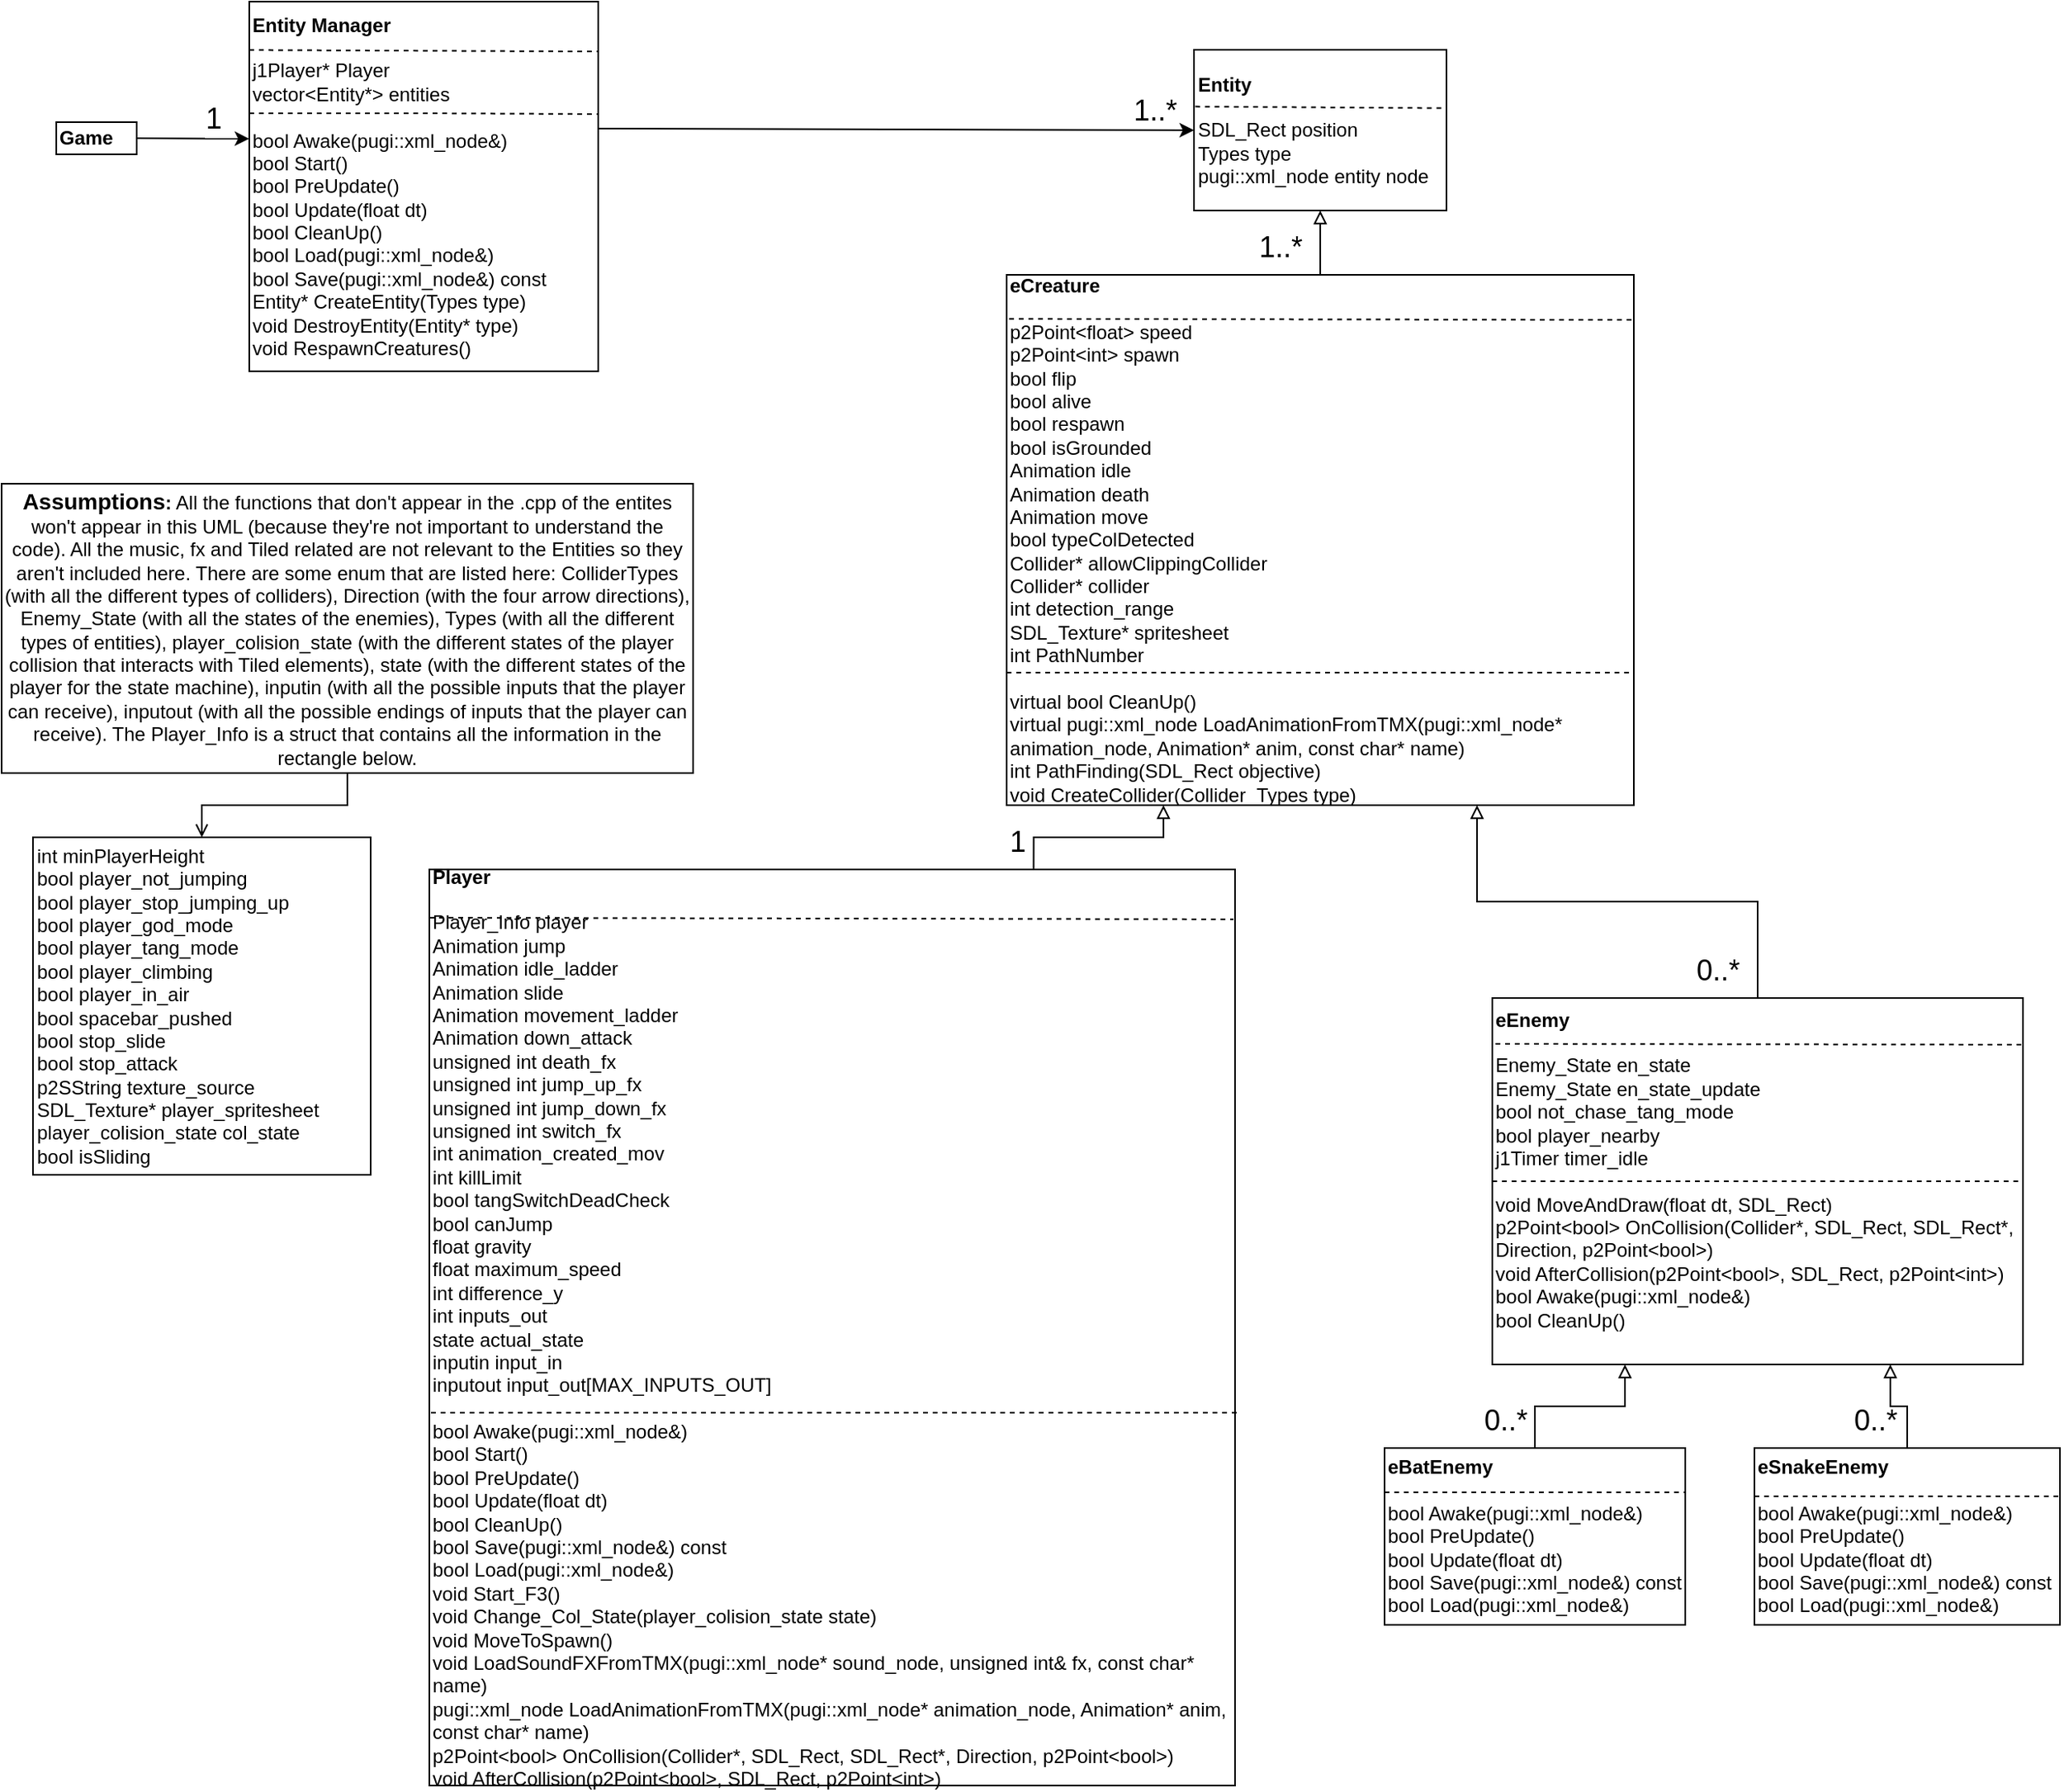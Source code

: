 <mxfile version="12.3.3" type="github" pages="1">
  <diagram id="gZ7agWHSoL8UKrhHpvLS" name="Page-1">
    <mxGraphModel dx="716" dy="400" grid="1" gridSize="10" guides="1" tooltips="1" connect="1" arrows="1" fold="1" page="1" pageScale="1" pageWidth="827" pageHeight="1169" math="0" shadow="0">
      <root>
        <mxCell id="0"/>
        <mxCell id="1" parent="0"/>
        <mxCell id="xtf1Rv8BG_9pq7aAkzBv-1" value="&lt;b&gt;Game&lt;/b&gt;" style="rounded=0;whiteSpace=wrap;html=1;align=left;" parent="1" vertex="1">
          <mxGeometry x="74" y="115" width="50" height="20" as="geometry"/>
        </mxCell>
        <mxCell id="xtf1Rv8BG_9pq7aAkzBv-2" value="&lt;b&gt;Entity Manager&lt;br&gt;&lt;/b&gt;&lt;br&gt;j1Player* Player&lt;br&gt;vector&amp;lt;Entity*&amp;gt; entities&lt;br&gt;&lt;br&gt;&lt;div&gt;bool Awake(pugi::xml_node&amp;amp;)&lt;/div&gt;&lt;div&gt;&lt;span&gt;bool Start()&lt;/span&gt;&lt;br&gt;&lt;/div&gt;&lt;div&gt;&lt;span&gt;bool PreUpdate()&lt;/span&gt;&lt;br&gt;&lt;/div&gt;&lt;div&gt;&lt;span&gt;bool Update(float dt)&lt;/span&gt;&lt;br&gt;&lt;/div&gt;&lt;div&gt;&lt;span&gt;bool CleanUp()&lt;/span&gt;&lt;br&gt;&lt;/div&gt;&lt;div&gt;&lt;span&gt;bool Load(pugi::xml_node&amp;amp;)&lt;/span&gt;&lt;br&gt;&lt;/div&gt;&lt;div&gt;&lt;span&gt;bool Save(pugi::xml_node&amp;amp;) const&lt;/span&gt;&lt;br&gt;&lt;/div&gt;Entity* CreateEntity(Types type)&lt;br&gt;void DestroyEntity(Entity* type)&lt;br&gt;void RespawnCreatures()" style="rounded=0;whiteSpace=wrap;html=1;align=left;" parent="1" vertex="1">
          <mxGeometry x="194" y="40" width="217" height="230" as="geometry"/>
        </mxCell>
        <mxCell id="xtf1Rv8BG_9pq7aAkzBv-3" value="" style="endArrow=none;dashed=1;html=1;exitX=0;exitY=0.131;exitDx=0;exitDy=0;exitPerimeter=0;entryX=1;entryY=0.135;entryDx=0;entryDy=0;entryPerimeter=0;" parent="1" edge="1" target="xtf1Rv8BG_9pq7aAkzBv-2" source="xtf1Rv8BG_9pq7aAkzBv-2">
          <mxGeometry width="50" height="50" relative="1" as="geometry">
            <mxPoint x="200" y="70" as="sourcePoint"/>
            <mxPoint x="410" y="71" as="targetPoint"/>
          </mxGeometry>
        </mxCell>
        <mxCell id="xtf1Rv8BG_9pq7aAkzBv-4" value="" style="endArrow=none;dashed=1;html=1;" parent="1" edge="1">
          <mxGeometry width="50" height="50" relative="1" as="geometry">
            <mxPoint x="194" y="109.5" as="sourcePoint"/>
            <mxPoint x="411" y="110" as="targetPoint"/>
            <Array as="points">
              <mxPoint x="305" y="109.5"/>
            </Array>
          </mxGeometry>
        </mxCell>
        <mxCell id="xtf1Rv8BG_9pq7aAkzBv-5" value="" style="endArrow=classic;html=1;entryX=0;entryY=0.371;entryDx=0;entryDy=0;exitX=1;exitY=0.5;exitDx=0;exitDy=0;entryPerimeter=0;" parent="1" source="xtf1Rv8BG_9pq7aAkzBv-1" target="xtf1Rv8BG_9pq7aAkzBv-2" edge="1">
          <mxGeometry width="50" height="50" relative="1" as="geometry">
            <mxPoint x="74" y="220" as="sourcePoint"/>
            <mxPoint x="124" y="170" as="targetPoint"/>
          </mxGeometry>
        </mxCell>
        <mxCell id="xtf1Rv8BG_9pq7aAkzBv-6" value="&lt;font style=&quot;font-size: 18px&quot;&gt;1&lt;/font&gt;" style="text;html=1;resizable=0;points=[];autosize=1;align=left;verticalAlign=top;spacingTop=-4;" parent="1" vertex="1">
          <mxGeometry x="164.5" y="100" width="30" height="20" as="geometry"/>
        </mxCell>
        <mxCell id="xtf1Rv8BG_9pq7aAkzBv-7" value="&lt;b&gt;Entity&lt;br&gt;&lt;/b&gt;&lt;br&gt;SDL_Rect position&lt;br&gt;Types type&lt;br&gt;pugi::xml_node entity node" style="rounded=0;whiteSpace=wrap;html=1;align=left;" parent="1" vertex="1">
          <mxGeometry x="781.5" y="70" width="157" height="100" as="geometry"/>
        </mxCell>
        <mxCell id="xtf1Rv8BG_9pq7aAkzBv-8" value="" style="endArrow=classic;html=1;exitX=1;exitY=0.5;exitDx=0;exitDy=0;entryX=0;entryY=0.5;entryDx=0;entryDy=0;" parent="1" target="xtf1Rv8BG_9pq7aAkzBv-7" edge="1">
          <mxGeometry width="50" height="50" relative="1" as="geometry">
            <mxPoint x="411" y="119" as="sourcePoint"/>
            <mxPoint x="464" y="120" as="targetPoint"/>
          </mxGeometry>
        </mxCell>
        <mxCell id="xtf1Rv8BG_9pq7aAkzBv-10" value="" style="endArrow=none;dashed=1;html=1;exitX=0.005;exitY=0.353;exitDx=0;exitDy=0;exitPerimeter=0;entryX=0.997;entryY=0.363;entryDx=0;entryDy=0;entryPerimeter=0;" parent="1" source="xtf1Rv8BG_9pq7aAkzBv-7" target="xtf1Rv8BG_9pq7aAkzBv-7" edge="1">
          <mxGeometry width="50" height="50" relative="1" as="geometry">
            <mxPoint x="796" y="75" as="sourcePoint"/>
            <mxPoint x="993.5" y="110" as="targetPoint"/>
          </mxGeometry>
        </mxCell>
        <mxCell id="n0Lbodq0qH7Cwq5oBVWA-3" style="edgeStyle=orthogonalEdgeStyle;rounded=0;orthogonalLoop=1;jettySize=auto;html=1;exitX=0.5;exitY=0;exitDx=0;exitDy=0;entryX=0.5;entryY=1;entryDx=0;entryDy=0;endArrow=block;endFill=0;" edge="1" parent="1" source="xtf1Rv8BG_9pq7aAkzBv-12" target="xtf1Rv8BG_9pq7aAkzBv-7">
          <mxGeometry relative="1" as="geometry"/>
        </mxCell>
        <mxCell id="xtf1Rv8BG_9pq7aAkzBv-12" value="&lt;b&gt;eCreature&lt;/b&gt;&lt;br&gt;&lt;br&gt;&lt;div&gt;p2Point&amp;lt;float&amp;gt; speed&lt;/div&gt;&lt;div&gt;p2Point&amp;lt;int&amp;gt; spawn&lt;/div&gt;&lt;div&gt;bool flip&lt;/div&gt;&lt;div&gt;bool alive&lt;/div&gt;&lt;div&gt;bool respawn&lt;/div&gt;&lt;div&gt;bool isGrounded&lt;/div&gt;&lt;div&gt;&lt;span&gt;Animation idle&lt;/span&gt;&lt;br&gt;&lt;/div&gt;&lt;div&gt;Animation death&lt;/div&gt;&lt;div&gt;Animation move&lt;/div&gt;&lt;div&gt;&lt;span&gt;bool typeColDetected&lt;/span&gt;&lt;/div&gt;&lt;div&gt;Collider* allowClippingCollider&lt;/div&gt;&lt;div&gt;&lt;span&gt;Collider* collider&lt;/span&gt;&lt;/div&gt;&lt;div&gt;&lt;span&gt;int detection_range&lt;/span&gt;&lt;/div&gt;&lt;div&gt;&lt;span&gt;SDL_Texture* spritesheet&lt;/span&gt;&lt;/div&gt;&lt;div&gt;&lt;span&gt;int PathNumber&lt;/span&gt;&lt;/div&gt;&lt;br&gt;&lt;div&gt;virtual bool CleanUp()&lt;/div&gt;&lt;div&gt;virtual pugi::xml_node LoadAnimationFromTMX(pugi::xml_node* animation_node, Animation* anim, const char* name)&lt;/div&gt;&lt;div&gt;&lt;div&gt;int PathFinding(SDL_Rect objective)&lt;/div&gt;&lt;div&gt;void CreateCollider(Collider_Types type)&lt;/div&gt;&lt;/div&gt;&lt;div&gt;&lt;/div&gt;" style="rounded=0;whiteSpace=wrap;html=1;align=left;" parent="1" vertex="1">
          <mxGeometry x="665" y="210" width="390" height="330" as="geometry"/>
        </mxCell>
        <mxCell id="xtf1Rv8BG_9pq7aAkzBv-13" value="" style="endArrow=none;dashed=1;html=1;entryX=1.003;entryY=0.085;entryDx=0;entryDy=0;entryPerimeter=0;exitX=0.004;exitY=0.083;exitDx=0;exitDy=0;exitPerimeter=0;" parent="1" source="xtf1Rv8BG_9pq7aAkzBv-12" target="xtf1Rv8BG_9pq7aAkzBv-12" edge="1">
          <mxGeometry width="50" height="50" relative="1" as="geometry">
            <mxPoint x="1076.5" y="320.5" as="sourcePoint"/>
            <mxPoint x="1193.5" y="320.5" as="targetPoint"/>
          </mxGeometry>
        </mxCell>
        <mxCell id="xtf1Rv8BG_9pq7aAkzBv-14" value="" style="endArrow=none;dashed=1;html=1;entryX=1;entryY=0.75;entryDx=0;entryDy=0;exitX=0;exitY=0.75;exitDx=0;exitDy=0;" parent="1" source="xtf1Rv8BG_9pq7aAkzBv-12" target="xtf1Rv8BG_9pq7aAkzBv-12" edge="1">
          <mxGeometry width="50" height="50" relative="1" as="geometry">
            <mxPoint x="670" y="467" as="sourcePoint"/>
            <mxPoint x="1197.5" y="540.5" as="targetPoint"/>
          </mxGeometry>
        </mxCell>
        <mxCell id="xtf1Rv8BG_9pq7aAkzBv-37" style="edgeStyle=orthogonalEdgeStyle;rounded=0;orthogonalLoop=1;jettySize=auto;html=1;exitX=0.75;exitY=0;exitDx=0;exitDy=0;entryX=0.25;entryY=1;entryDx=0;entryDy=0;endArrow=block;endFill=0;" parent="1" source="xtf1Rv8BG_9pq7aAkzBv-16" target="xtf1Rv8BG_9pq7aAkzBv-12" edge="1">
          <mxGeometry relative="1" as="geometry"/>
        </mxCell>
        <mxCell id="xtf1Rv8BG_9pq7aAkzBv-16" value="&lt;b&gt;Player&lt;/b&gt;&lt;br&gt;&lt;br&gt;&lt;div&gt;Player_Info player&lt;/div&gt;&lt;div&gt;Animation jump&lt;/div&gt;&lt;div&gt;Animation idle_ladder&lt;/div&gt;&lt;div&gt;Animation slide&lt;/div&gt;&lt;div&gt;Animation movement_ladder&lt;/div&gt;&lt;div&gt;Animation down_attack&lt;/div&gt;&lt;div&gt;unsigned int death_fx&lt;/div&gt;&lt;div&gt;unsigned int jump_up_fx&lt;/div&gt;&lt;div&gt;unsigned int jump_down_fx&lt;/div&gt;&lt;div&gt;unsigned int switch_fx&lt;/div&gt;&lt;div&gt;int animation_created_mov&lt;/div&gt;&lt;div&gt;int killLimit&lt;/div&gt;&lt;div&gt;bool tangSwitchDeadCheck&lt;/div&gt;&lt;div&gt;bool canJump&lt;/div&gt;&lt;div&gt;float gravity&lt;/div&gt;&lt;div&gt;float maximum_speed&lt;/div&gt;&lt;div&gt;int difference_y&lt;/div&gt;&lt;div&gt;int inputs_out&lt;/div&gt;&lt;div&gt;state actual_state&lt;/div&gt;&lt;div&gt;inputin input_in&lt;/div&gt;&lt;div&gt;inputout input_out[MAX_INPUTS_OUT]&lt;/div&gt;&lt;br&gt;&lt;div&gt;bool Awake(pugi::xml_node&amp;amp;)&lt;/div&gt;&lt;div&gt;&lt;span&gt;bool Start()&lt;/span&gt;&lt;br&gt;&lt;/div&gt;&lt;div&gt;&lt;span&gt;bool PreUpdate()&lt;/span&gt;&lt;br&gt;&lt;/div&gt;&lt;div&gt;bool Update(float dt)&lt;/div&gt;&lt;div&gt;&lt;span&gt;bool CleanUp()&lt;/span&gt;&lt;br&gt;&lt;/div&gt;&lt;div&gt;&lt;span&gt;bool Save(pugi::xml_node&amp;amp;) const&lt;/span&gt;&lt;br&gt;&lt;/div&gt;&lt;div&gt;&lt;span&gt;bool Load(pugi::xml_node&amp;amp;)&lt;/span&gt;&lt;br&gt;&lt;/div&gt;&lt;div&gt;void Start_F3()&lt;/div&gt;&lt;div&gt;&lt;div&gt;void Change_Col_State(player_colision_state state)&lt;/div&gt;&lt;/div&gt;&lt;div&gt;&lt;div&gt;void MoveToSpawn()&lt;/div&gt;&lt;/div&gt;&lt;div&gt;&lt;div&gt;&lt;div&gt;void LoadSoundFXFromTMX(pugi::xml_node* sound_node, unsigned int&amp;amp; fx, const char* name)&lt;/div&gt;&lt;div&gt;pugi::xml_node LoadAnimationFromTMX(pugi::xml_node* animation_node, Animation* anim, const char* name)&lt;/div&gt;&lt;/div&gt;&lt;div&gt;p2Point&amp;lt;bool&amp;gt; OnCollision(Collider*, SDL_Rect, SDL_Rect*, Direction, p2Point&amp;lt;bool&amp;gt;)&lt;/div&gt;&lt;div&gt;void AfterCollision(p2Point&amp;lt;bool&amp;gt;, SDL_Rect, p2Point&amp;lt;int&amp;gt;)&lt;/div&gt;&lt;/div&gt;" style="rounded=0;whiteSpace=wrap;html=1;align=left;" parent="1" vertex="1">
          <mxGeometry x="306" y="580" width="501" height="570" as="geometry"/>
        </mxCell>
        <mxCell id="xtf1Rv8BG_9pq7aAkzBv-17" value="" style="endArrow=none;dashed=1;html=1;" parent="1" edge="1">
          <mxGeometry width="50" height="50" relative="1" as="geometry">
            <mxPoint x="306" y="610" as="sourcePoint"/>
            <mxPoint x="806" y="611" as="targetPoint"/>
          </mxGeometry>
        </mxCell>
        <mxCell id="xtf1Rv8BG_9pq7aAkzBv-18" value="" style="endArrow=none;dashed=1;html=1;exitX=0.002;exitY=0.593;exitDx=0;exitDy=0;exitPerimeter=0;entryX=1.002;entryY=0.593;entryDx=0;entryDy=0;entryPerimeter=0;" parent="1" source="xtf1Rv8BG_9pq7aAkzBv-16" target="xtf1Rv8BG_9pq7aAkzBv-16" edge="1">
          <mxGeometry width="50" height="50" relative="1" as="geometry">
            <mxPoint x="559.5" y="749.4" as="sourcePoint"/>
            <mxPoint x="636.5" y="888" as="targetPoint"/>
          </mxGeometry>
        </mxCell>
        <mxCell id="xtf1Rv8BG_9pq7aAkzBv-19" value="&lt;font style=&quot;font-size: 18px&quot;&gt;1..*&lt;/font&gt;" style="text;html=1;resizable=0;points=[];autosize=1;align=left;verticalAlign=top;spacingTop=-4;" parent="1" vertex="1">
          <mxGeometry x="820" y="180" width="40" height="20" as="geometry"/>
        </mxCell>
        <mxCell id="xtf1Rv8BG_9pq7aAkzBv-20" value="&lt;font style=&quot;font-size: 18px&quot;&gt;1&lt;/font&gt;" style="text;html=1;resizable=0;points=[];autosize=1;align=left;verticalAlign=top;spacingTop=-4;" parent="1" vertex="1">
          <mxGeometry x="665" y="550" width="30" height="20" as="geometry"/>
        </mxCell>
        <mxCell id="xtf1Rv8BG_9pq7aAkzBv-21" style="edgeStyle=orthogonalEdgeStyle;rounded=0;orthogonalLoop=1;jettySize=auto;html=1;exitX=0.5;exitY=0;exitDx=0;exitDy=0;entryX=0.25;entryY=1;entryDx=0;entryDy=0;shadow=0;endArrow=block;endFill=0;" parent="1" source="xtf1Rv8BG_9pq7aAkzBv-22" target="xtf1Rv8BG_9pq7aAkzBv-28" edge="1">
          <mxGeometry relative="1" as="geometry">
            <mxPoint x="993.5" y="872" as="targetPoint"/>
          </mxGeometry>
        </mxCell>
        <mxCell id="xtf1Rv8BG_9pq7aAkzBv-22" value="&lt;b&gt;eBatEnemy&lt;br&gt;&lt;/b&gt;&lt;br&gt;&lt;div&gt;bool Awake(pugi::xml_node&amp;amp;)&lt;/div&gt;&lt;div&gt;&lt;span&gt;bool PreUpdate()&lt;/span&gt;&lt;br&gt;&lt;/div&gt;&lt;div&gt;bool Update(float dt)&lt;/div&gt;&lt;div&gt;&lt;span&gt;bool Save(pugi::xml_node&amp;amp;) const&lt;/span&gt;&lt;/div&gt;&lt;div&gt;&lt;span&gt;bool Load(pugi::xml_node&amp;amp;)&lt;/span&gt;&lt;br&gt;&lt;/div&gt;" style="rounded=0;whiteSpace=wrap;html=1;align=left;" parent="1" vertex="1">
          <mxGeometry x="900" y="940" width="187" height="110" as="geometry"/>
        </mxCell>
        <mxCell id="xtf1Rv8BG_9pq7aAkzBv-23" style="edgeStyle=orthogonalEdgeStyle;rounded=0;orthogonalLoop=1;jettySize=auto;html=1;exitX=0.5;exitY=0;exitDx=0;exitDy=0;entryX=0.75;entryY=1;entryDx=0;entryDy=0;shadow=0;endArrow=block;endFill=0;" parent="1" source="xtf1Rv8BG_9pq7aAkzBv-24" target="xtf1Rv8BG_9pq7aAkzBv-28" edge="1">
          <mxGeometry relative="1" as="geometry">
            <mxPoint x="1191.5" y="872" as="targetPoint"/>
          </mxGeometry>
        </mxCell>
        <mxCell id="xtf1Rv8BG_9pq7aAkzBv-24" value="&lt;span&gt;&lt;b&gt;eSnakeEnemy&lt;/b&gt;&lt;/span&gt;&lt;br&gt;&lt;br&gt;&lt;div&gt;bool Awake(pugi::xml_node&amp;amp;)&lt;/div&gt;&lt;div&gt;bool PreUpdate()&lt;br&gt;&lt;/div&gt;&lt;div&gt;bool Update(float dt)&lt;/div&gt;&lt;div&gt;bool Save(pugi::xml_node&amp;amp;) const&lt;/div&gt;&lt;div&gt;bool Load(pugi::xml_node&amp;amp;)&lt;/div&gt;" style="rounded=0;whiteSpace=wrap;html=1;align=left;" parent="1" vertex="1">
          <mxGeometry x="1130" y="940" width="190" height="110" as="geometry"/>
        </mxCell>
        <mxCell id="xtf1Rv8BG_9pq7aAkzBv-25" value="&lt;font style=&quot;font-size: 18px&quot;&gt;0..*&lt;/font&gt;" style="text;html=1;resizable=0;points=[];autosize=1;align=left;verticalAlign=top;spacingTop=-4;" parent="1" vertex="1">
          <mxGeometry x="1190" y="910" width="40" height="20" as="geometry"/>
        </mxCell>
        <mxCell id="xtf1Rv8BG_9pq7aAkzBv-26" value="&lt;font style=&quot;font-size: 18px&quot;&gt;0..*&lt;/font&gt;" style="text;html=1;resizable=0;points=[];autosize=1;align=left;verticalAlign=top;spacingTop=-4;" parent="1" vertex="1">
          <mxGeometry x="960" y="910" width="40" height="20" as="geometry"/>
        </mxCell>
        <mxCell id="n0Lbodq0qH7Cwq5oBVWA-6" style="edgeStyle=orthogonalEdgeStyle;rounded=0;orthogonalLoop=1;jettySize=auto;html=1;exitX=0.5;exitY=0;exitDx=0;exitDy=0;entryX=0.75;entryY=1;entryDx=0;entryDy=0;endArrow=block;endFill=0;" edge="1" parent="1" source="xtf1Rv8BG_9pq7aAkzBv-28" target="xtf1Rv8BG_9pq7aAkzBv-12">
          <mxGeometry relative="1" as="geometry"/>
        </mxCell>
        <mxCell id="xtf1Rv8BG_9pq7aAkzBv-28" value="&lt;b&gt;eEnemy&lt;/b&gt;&lt;br&gt;&lt;br&gt;&lt;div&gt;Enemy_State en_state&lt;/div&gt;&lt;div&gt;Enemy_State en_state_update&lt;/div&gt;&lt;div&gt;bool not_chase_tang_mode&lt;/div&gt;&lt;div&gt;bool player_nearby&lt;/div&gt;&lt;span&gt;j1Timer timer_idle&lt;br&gt;&lt;/span&gt;&lt;br&gt;&lt;div&gt;void MoveAndDraw(float dt, SDL_Rect)&lt;/div&gt;&lt;div&gt;p2Point&amp;lt;bool&amp;gt; OnCollision(Collider*, SDL_Rect, SDL_Rect*, Direction, p2Point&amp;lt;bool&amp;gt;)&lt;/div&gt;&lt;div&gt;void AfterCollision(p2Point&amp;lt;bool&amp;gt;, SDL_Rect, p2Point&amp;lt;int&amp;gt;)&lt;/div&gt;&lt;div&gt;&lt;div&gt;bool Awake(pugi::xml_node&amp;amp;)&lt;/div&gt;&lt;/div&gt;&lt;div&gt;&lt;div&gt;bool CleanUp()&lt;/div&gt;&lt;/div&gt;&lt;div&gt;&lt;br&gt;&lt;/div&gt;" style="rounded=0;whiteSpace=wrap;html=1;align=left;" parent="1" vertex="1">
          <mxGeometry x="967" y="660" width="330" height="228" as="geometry"/>
        </mxCell>
        <mxCell id="xtf1Rv8BG_9pq7aAkzBv-29" value="" style="endArrow=none;dashed=1;html=1;exitX=0.006;exitY=0.125;exitDx=0;exitDy=0;exitPerimeter=0;" parent="1" source="xtf1Rv8BG_9pq7aAkzBv-28" edge="1">
          <mxGeometry width="50" height="50" relative="1" as="geometry">
            <mxPoint x="967" y="740" as="sourcePoint"/>
            <mxPoint x="1297" y="689" as="targetPoint"/>
          </mxGeometry>
        </mxCell>
        <mxCell id="xtf1Rv8BG_9pq7aAkzBv-30" value="" style="endArrow=none;dashed=1;html=1;exitX=0;exitY=0.5;exitDx=0;exitDy=0;entryX=1;entryY=0.5;entryDx=0;entryDy=0;" parent="1" source="xtf1Rv8BG_9pq7aAkzBv-28" target="xtf1Rv8BG_9pq7aAkzBv-28" edge="1">
          <mxGeometry width="50" height="50" relative="1" as="geometry">
            <mxPoint x="967" y="820" as="sourcePoint"/>
            <mxPoint x="1297" y="818" as="targetPoint"/>
          </mxGeometry>
        </mxCell>
        <mxCell id="xtf1Rv8BG_9pq7aAkzBv-31" value="&lt;font style=&quot;font-size: 18px&quot;&gt;0..*&lt;/font&gt;" style="text;html=1;resizable=0;points=[];autosize=1;align=left;verticalAlign=top;spacingTop=-4;" parent="1" vertex="1">
          <mxGeometry x="1092" y="630" width="40" height="20" as="geometry"/>
        </mxCell>
        <mxCell id="xtf1Rv8BG_9pq7aAkzBv-33" value="&lt;div&gt;int minPlayerHeight&lt;/div&gt;&lt;div&gt;bool player_not_jumping&lt;/div&gt;&lt;div&gt;bool player_stop_jumping_up&lt;/div&gt;&lt;div&gt;bool player_god_mode&lt;/div&gt;&lt;div&gt;bool player_tang_mode&lt;/div&gt;&lt;div&gt;bool player_climbing&lt;/div&gt;&lt;div&gt;bool player_in_air&lt;/div&gt;&lt;div&gt;bool spacebar_pushed&lt;/div&gt;&lt;div&gt;bool stop_slide&lt;/div&gt;&lt;div&gt;bool stop_attack&lt;/div&gt;&lt;div&gt;p2SString texture_source&lt;/div&gt;&lt;div&gt;SDL_Texture* player_spritesheet&lt;/div&gt;&lt;div&gt;player_colision_state col_state&lt;/div&gt;&lt;div&gt;&lt;span&gt;bool isSliding&lt;/span&gt;&lt;br&gt;&lt;/div&gt;" style="whiteSpace=wrap;html=1;aspect=fixed;align=left;" parent="1" vertex="1">
          <mxGeometry x="59.5" y="560" width="210" height="210" as="geometry"/>
        </mxCell>
        <mxCell id="xtf1Rv8BG_9pq7aAkzBv-39" value="&lt;font style=&quot;font-size: 18px&quot;&gt;1..*&lt;/font&gt;" style="text;html=1;resizable=0;points=[];autosize=1;align=left;verticalAlign=top;spacingTop=-4;" parent="1" vertex="1">
          <mxGeometry x="741.5" y="95" width="40" height="20" as="geometry"/>
        </mxCell>
        <mxCell id="xtf1Rv8BG_9pq7aAkzBv-40" value="" style="endArrow=none;dashed=1;html=1;exitX=0;exitY=0.25;exitDx=0;exitDy=0;entryX=1;entryY=0.25;entryDx=0;entryDy=0;" parent="1" source="xtf1Rv8BG_9pq7aAkzBv-22" target="xtf1Rv8BG_9pq7aAkzBv-22" edge="1">
          <mxGeometry width="50" height="50" relative="1" as="geometry">
            <mxPoint x="900" y="970" as="sourcePoint"/>
            <mxPoint x="1080" y="970" as="targetPoint"/>
          </mxGeometry>
        </mxCell>
        <mxCell id="xtf1Rv8BG_9pq7aAkzBv-41" value="" style="endArrow=none;dashed=1;html=1;exitX=0;exitY=0.25;exitDx=0;exitDy=0;" parent="1" edge="1">
          <mxGeometry width="50" height="50" relative="1" as="geometry">
            <mxPoint x="1130" y="970" as="sourcePoint"/>
            <mxPoint x="1320" y="970" as="targetPoint"/>
          </mxGeometry>
        </mxCell>
        <mxCell id="xtf1Rv8BG_9pq7aAkzBv-47" style="edgeStyle=orthogonalEdgeStyle;rounded=0;orthogonalLoop=1;jettySize=auto;html=1;exitX=0.5;exitY=1;exitDx=0;exitDy=0;entryX=0.5;entryY=0;entryDx=0;entryDy=0;endArrow=open;endFill=0;" parent="1" source="xtf1Rv8BG_9pq7aAkzBv-46" target="xtf1Rv8BG_9pq7aAkzBv-33" edge="1">
          <mxGeometry relative="1" as="geometry"/>
        </mxCell>
        <mxCell id="xtf1Rv8BG_9pq7aAkzBv-46" value="&lt;b&gt;&lt;font style=&quot;font-size: 14px&quot;&gt;Assumptions&lt;/font&gt;:&lt;/b&gt; All the functions that don&#39;t appear in the .cpp of the entites won&#39;t appear in this UML (because they&#39;re not important to understand the code). All the music, fx and Tiled related are not relevant to the Entities so they aren&#39;t included here. There are some enum that are listed here: ColliderTypes (with all the different types of colliders), Direction (with the four arrow directions), Enemy_State (with all the states of the enemies), Types (with all the different types of entities),&amp;nbsp;player_colision_state (with the different states of the player collision that interacts with Tiled elements),&amp;nbsp;state (with the different states of the player for the state machine),&amp;nbsp;inputin (with all the possible inputs that the player can receive),&amp;nbsp;inputout (with all the possible endings of inputs that the player can receive). The Player_Info is a struct that contains all the information in the rectangle below." style="rounded=0;whiteSpace=wrap;html=1;" parent="1" vertex="1">
          <mxGeometry x="40" y="340" width="430" height="180" as="geometry"/>
        </mxCell>
      </root>
    </mxGraphModel>
  </diagram>
</mxfile>
